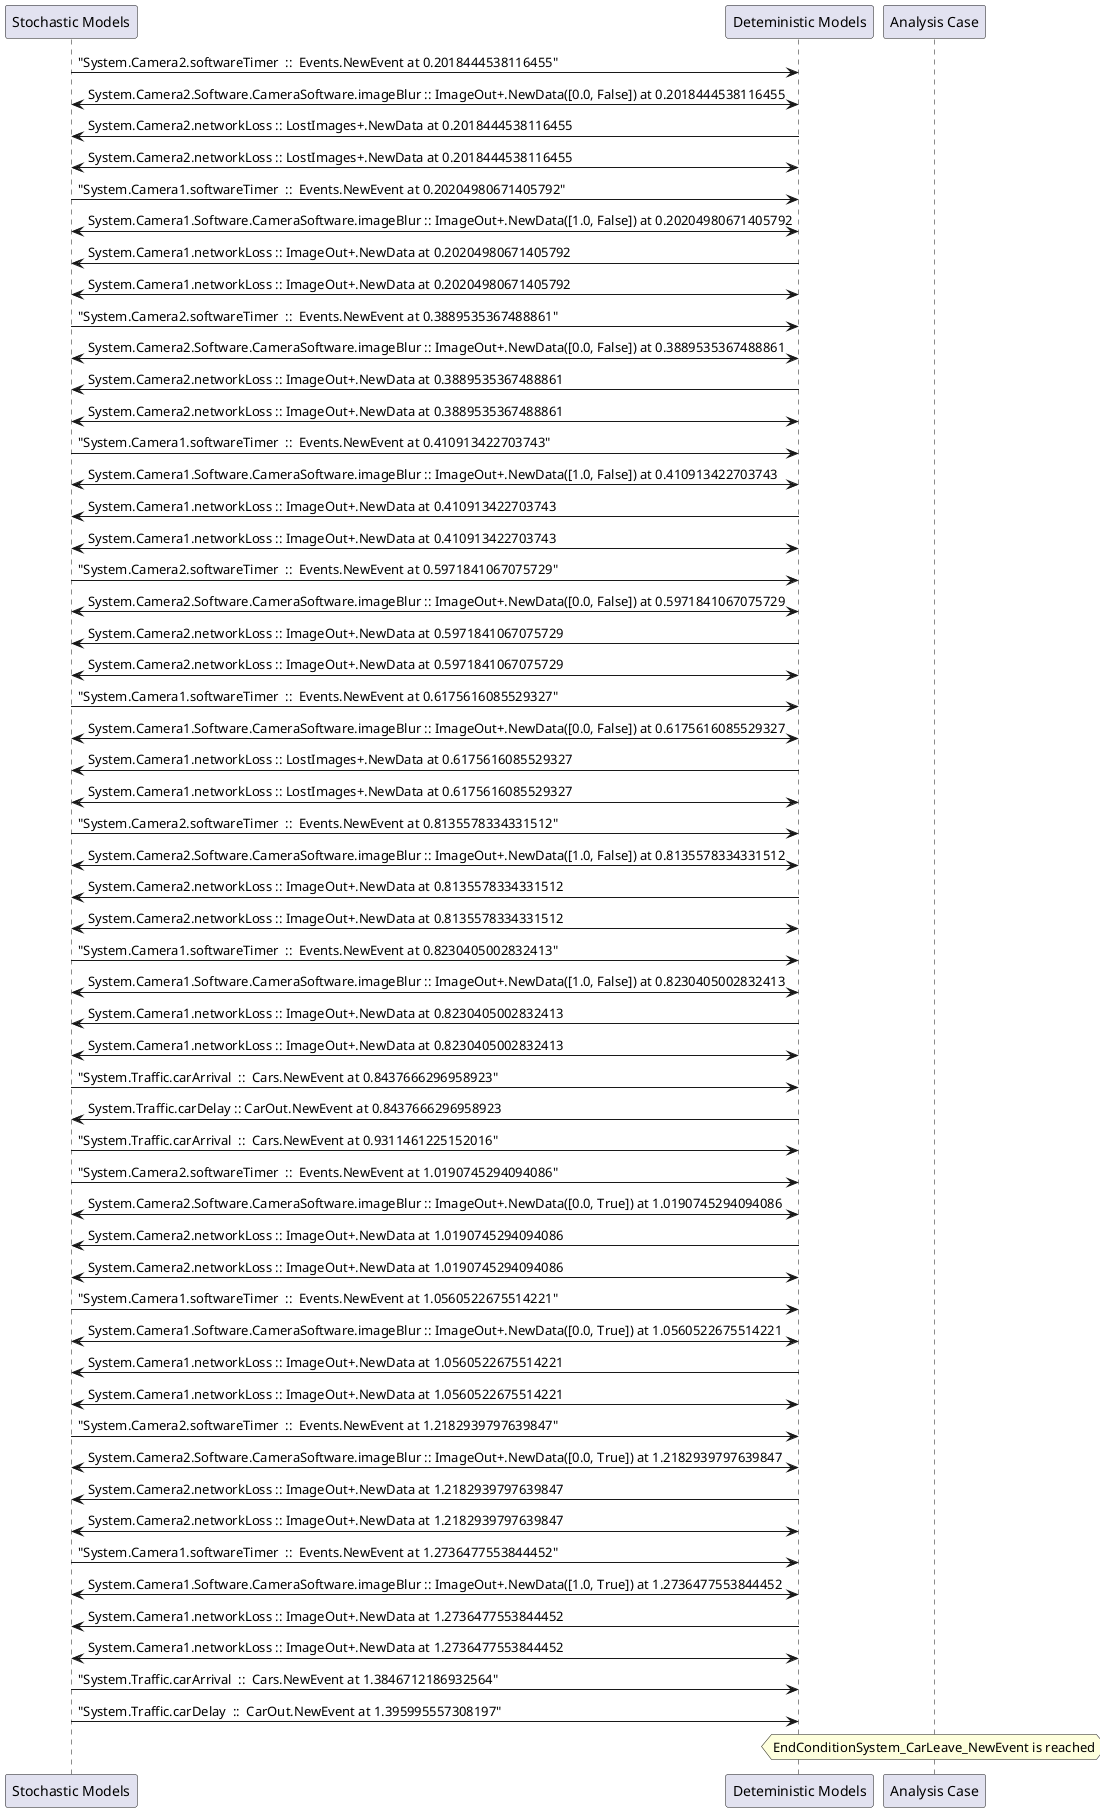 
	@startuml
	participant "Stochastic Models" as stochmodel
	participant "Deteministic Models" as detmodel
	participant "Analysis Case" as analysis
	{17150_stop} stochmodel -> detmodel : "System.Camera2.softwareTimer  ::  Events.NewEvent at 0.2018444538116455"
detmodel <-> stochmodel : System.Camera2.Software.CameraSoftware.imageBlur :: ImageOut+.NewData([0.0, False]) at 0.2018444538116455
detmodel -> stochmodel : System.Camera2.networkLoss :: LostImages+.NewData at 0.2018444538116455
detmodel <-> stochmodel : System.Camera2.networkLoss :: LostImages+.NewData at 0.2018444538116455
{17135_stop} stochmodel -> detmodel : "System.Camera1.softwareTimer  ::  Events.NewEvent at 0.20204980671405792"
detmodel <-> stochmodel : System.Camera1.Software.CameraSoftware.imageBlur :: ImageOut+.NewData([1.0, False]) at 0.20204980671405792
detmodel -> stochmodel : System.Camera1.networkLoss :: ImageOut+.NewData at 0.20204980671405792
detmodel <-> stochmodel : System.Camera1.networkLoss :: ImageOut+.NewData at 0.20204980671405792
{17151_stop} stochmodel -> detmodel : "System.Camera2.softwareTimer  ::  Events.NewEvent at 0.3889535367488861"
detmodel <-> stochmodel : System.Camera2.Software.CameraSoftware.imageBlur :: ImageOut+.NewData([0.0, False]) at 0.3889535367488861
detmodel -> stochmodel : System.Camera2.networkLoss :: ImageOut+.NewData at 0.3889535367488861
detmodel <-> stochmodel : System.Camera2.networkLoss :: ImageOut+.NewData at 0.3889535367488861
{17136_stop} stochmodel -> detmodel : "System.Camera1.softwareTimer  ::  Events.NewEvent at 0.410913422703743"
detmodel <-> stochmodel : System.Camera1.Software.CameraSoftware.imageBlur :: ImageOut+.NewData([1.0, False]) at 0.410913422703743
detmodel -> stochmodel : System.Camera1.networkLoss :: ImageOut+.NewData at 0.410913422703743
detmodel <-> stochmodel : System.Camera1.networkLoss :: ImageOut+.NewData at 0.410913422703743
{17152_stop} stochmodel -> detmodel : "System.Camera2.softwareTimer  ::  Events.NewEvent at 0.5971841067075729"
detmodel <-> stochmodel : System.Camera2.Software.CameraSoftware.imageBlur :: ImageOut+.NewData([0.0, False]) at 0.5971841067075729
detmodel -> stochmodel : System.Camera2.networkLoss :: ImageOut+.NewData at 0.5971841067075729
detmodel <-> stochmodel : System.Camera2.networkLoss :: ImageOut+.NewData at 0.5971841067075729
{17137_stop} stochmodel -> detmodel : "System.Camera1.softwareTimer  ::  Events.NewEvent at 0.6175616085529327"
detmodel <-> stochmodel : System.Camera1.Software.CameraSoftware.imageBlur :: ImageOut+.NewData([0.0, False]) at 0.6175616085529327
detmodel -> stochmodel : System.Camera1.networkLoss :: LostImages+.NewData at 0.6175616085529327
detmodel <-> stochmodel : System.Camera1.networkLoss :: LostImages+.NewData at 0.6175616085529327
{17153_stop} stochmodel -> detmodel : "System.Camera2.softwareTimer  ::  Events.NewEvent at 0.8135578334331512"
detmodel <-> stochmodel : System.Camera2.Software.CameraSoftware.imageBlur :: ImageOut+.NewData([1.0, False]) at 0.8135578334331512
detmodel -> stochmodel : System.Camera2.networkLoss :: ImageOut+.NewData at 0.8135578334331512
detmodel <-> stochmodel : System.Camera2.networkLoss :: ImageOut+.NewData at 0.8135578334331512
{17138_stop} stochmodel -> detmodel : "System.Camera1.softwareTimer  ::  Events.NewEvent at 0.8230405002832413"
detmodel <-> stochmodel : System.Camera1.Software.CameraSoftware.imageBlur :: ImageOut+.NewData([1.0, False]) at 0.8230405002832413
detmodel -> stochmodel : System.Camera1.networkLoss :: ImageOut+.NewData at 0.8230405002832413
detmodel <-> stochmodel : System.Camera1.networkLoss :: ImageOut+.NewData at 0.8230405002832413
{17165_stop} stochmodel -> detmodel : "System.Traffic.carArrival  ::  Cars.NewEvent at 0.8437666296958923"
{17172_start} detmodel -> stochmodel : System.Traffic.carDelay :: CarOut.NewEvent at 0.8437666296958923
{17166_stop} stochmodel -> detmodel : "System.Traffic.carArrival  ::  Cars.NewEvent at 0.9311461225152016"
{17154_stop} stochmodel -> detmodel : "System.Camera2.softwareTimer  ::  Events.NewEvent at 1.0190745294094086"
detmodel <-> stochmodel : System.Camera2.Software.CameraSoftware.imageBlur :: ImageOut+.NewData([0.0, True]) at 1.0190745294094086
detmodel -> stochmodel : System.Camera2.networkLoss :: ImageOut+.NewData at 1.0190745294094086
detmodel <-> stochmodel : System.Camera2.networkLoss :: ImageOut+.NewData at 1.0190745294094086
{17139_stop} stochmodel -> detmodel : "System.Camera1.softwareTimer  ::  Events.NewEvent at 1.0560522675514221"
detmodel <-> stochmodel : System.Camera1.Software.CameraSoftware.imageBlur :: ImageOut+.NewData([0.0, True]) at 1.0560522675514221
detmodel -> stochmodel : System.Camera1.networkLoss :: ImageOut+.NewData at 1.0560522675514221
detmodel <-> stochmodel : System.Camera1.networkLoss :: ImageOut+.NewData at 1.0560522675514221
{17155_stop} stochmodel -> detmodel : "System.Camera2.softwareTimer  ::  Events.NewEvent at 1.2182939797639847"
detmodel <-> stochmodel : System.Camera2.Software.CameraSoftware.imageBlur :: ImageOut+.NewData([0.0, True]) at 1.2182939797639847
detmodel -> stochmodel : System.Camera2.networkLoss :: ImageOut+.NewData at 1.2182939797639847
detmodel <-> stochmodel : System.Camera2.networkLoss :: ImageOut+.NewData at 1.2182939797639847
{17140_stop} stochmodel -> detmodel : "System.Camera1.softwareTimer  ::  Events.NewEvent at 1.2736477553844452"
detmodel <-> stochmodel : System.Camera1.Software.CameraSoftware.imageBlur :: ImageOut+.NewData([1.0, True]) at 1.2736477553844452
detmodel -> stochmodel : System.Camera1.networkLoss :: ImageOut+.NewData at 1.2736477553844452
detmodel <-> stochmodel : System.Camera1.networkLoss :: ImageOut+.NewData at 1.2736477553844452
{17167_stop} stochmodel -> detmodel : "System.Traffic.carArrival  ::  Cars.NewEvent at 1.3846712186932564"
{17172_stop} stochmodel -> detmodel : "System.Traffic.carDelay  ::  CarOut.NewEvent at 1.395995557308197"
{17172_start} <-> {17172_stop} : delay
hnote over analysis 
EndConditionSystem_CarLeave_NewEvent is reached
endnote
@enduml